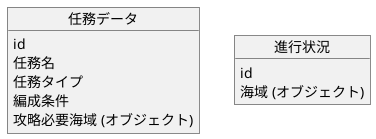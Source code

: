 @startuml

object 任務データ {
    id
    任務名
    任務タイプ
    編成条件
    攻略必要海域 (オブジェクト)
}

object 進行状況 {
    id
    海域 (オブジェクト)
}


@enduml